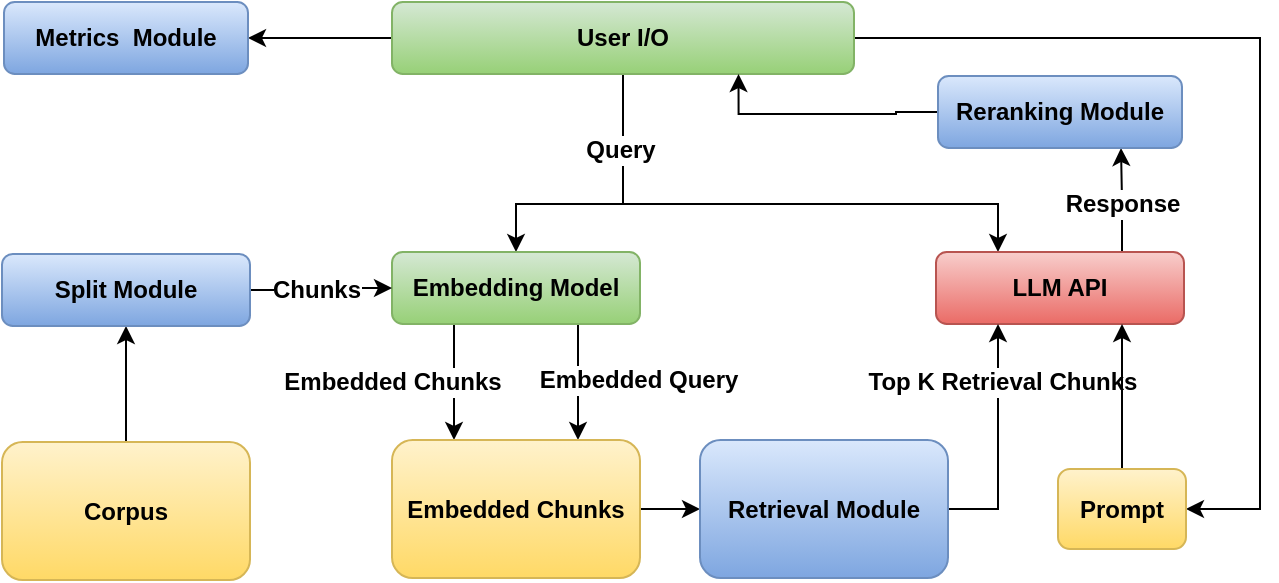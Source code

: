 <mxfile version="24.4.4" type="device">
  <diagram name="第 1 页" id="BNldyUnGC12jvFM0-iri">
    <mxGraphModel dx="875" dy="435" grid="0" gridSize="10" guides="1" tooltips="1" connect="1" arrows="1" fold="1" page="1" pageScale="1" pageWidth="690" pageHeight="980" math="0" shadow="0">
      <root>
        <mxCell id="0" />
        <mxCell id="1" parent="0" />
        <mxCell id="2wunycJChQpX_ikGd7AS-11" style="edgeStyle=orthogonalEdgeStyle;rounded=0;orthogonalLoop=1;jettySize=auto;html=1;exitX=0.5;exitY=1;exitDx=0;exitDy=0;entryX=0.5;entryY=0;entryDx=0;entryDy=0;fontStyle=1;fontSize=12;" edge="1" parent="1" source="5VhZnxqYtKlxFA7hN-A0-1" target="5VhZnxqYtKlxFA7hN-A0-6">
          <mxGeometry relative="1" as="geometry">
            <Array as="points">
              <mxPoint x="338" y="169" />
              <mxPoint x="284" y="169" />
            </Array>
          </mxGeometry>
        </mxCell>
        <mxCell id="2wunycJChQpX_ikGd7AS-12" style="edgeStyle=orthogonalEdgeStyle;rounded=0;orthogonalLoop=1;jettySize=auto;html=1;exitX=0.5;exitY=1;exitDx=0;exitDy=0;entryX=0.25;entryY=0;entryDx=0;entryDy=0;fontStyle=1;fontSize=12;" edge="1" parent="1" source="5VhZnxqYtKlxFA7hN-A0-1" target="2wunycJChQpX_ikGd7AS-4">
          <mxGeometry relative="1" as="geometry">
            <Array as="points">
              <mxPoint x="338" y="169" />
              <mxPoint x="525" y="169" />
            </Array>
          </mxGeometry>
        </mxCell>
        <mxCell id="2wunycJChQpX_ikGd7AS-13" value="Query" style="edgeLabel;html=1;align=center;verticalAlign=middle;resizable=0;points=[];fontStyle=1;fontSize=12;" vertex="1" connectable="0" parent="2wunycJChQpX_ikGd7AS-12">
          <mxGeometry x="-0.872" y="1" relative="1" as="geometry">
            <mxPoint x="-3" y="20" as="offset" />
          </mxGeometry>
        </mxCell>
        <mxCell id="2wunycJChQpX_ikGd7AS-37" style="edgeStyle=orthogonalEdgeStyle;rounded=0;orthogonalLoop=1;jettySize=auto;html=1;exitX=1;exitY=0.5;exitDx=0;exitDy=0;entryX=1;entryY=0.5;entryDx=0;entryDy=0;fontStyle=1;fontSize=12;" edge="1" parent="1" source="5VhZnxqYtKlxFA7hN-A0-1" target="2wunycJChQpX_ikGd7AS-35">
          <mxGeometry relative="1" as="geometry">
            <Array as="points">
              <mxPoint x="656" y="86" />
              <mxPoint x="656" y="322" />
            </Array>
          </mxGeometry>
        </mxCell>
        <mxCell id="2wunycJChQpX_ikGd7AS-39" style="edgeStyle=orthogonalEdgeStyle;rounded=0;orthogonalLoop=1;jettySize=auto;html=1;exitX=0;exitY=0.5;exitDx=0;exitDy=0;entryX=1;entryY=0.5;entryDx=0;entryDy=0;" edge="1" parent="1" source="5VhZnxqYtKlxFA7hN-A0-1" target="2wunycJChQpX_ikGd7AS-38">
          <mxGeometry relative="1" as="geometry" />
        </mxCell>
        <mxCell id="5VhZnxqYtKlxFA7hN-A0-1" value="User I/O" style="rounded=1;whiteSpace=wrap;html=1;fillColor=#d5e8d4;strokeColor=#82b366;fontStyle=1;fontSize=12;gradientColor=#97d077;" parent="1" vertex="1">
          <mxGeometry x="222" y="68" width="231" height="36" as="geometry" />
        </mxCell>
        <mxCell id="2wunycJChQpX_ikGd7AS-23" style="edgeStyle=orthogonalEdgeStyle;rounded=0;orthogonalLoop=1;jettySize=auto;html=1;exitX=0.25;exitY=1;exitDx=0;exitDy=0;entryX=0.25;entryY=0;entryDx=0;entryDy=0;fontStyle=1;fontSize=12;" edge="1" parent="1" source="5VhZnxqYtKlxFA7hN-A0-6" target="2wunycJChQpX_ikGd7AS-19">
          <mxGeometry relative="1" as="geometry" />
        </mxCell>
        <mxCell id="2wunycJChQpX_ikGd7AS-29" value="Embedded Chunks" style="edgeLabel;html=1;align=center;verticalAlign=middle;resizable=0;points=[];fontStyle=1;fontSize=12;" vertex="1" connectable="0" parent="2wunycJChQpX_ikGd7AS-23">
          <mxGeometry x="-0.121" y="-1" relative="1" as="geometry">
            <mxPoint x="-30" y="3" as="offset" />
          </mxGeometry>
        </mxCell>
        <mxCell id="2wunycJChQpX_ikGd7AS-24" style="edgeStyle=orthogonalEdgeStyle;rounded=0;orthogonalLoop=1;jettySize=auto;html=1;exitX=0.75;exitY=1;exitDx=0;exitDy=0;entryX=0.75;entryY=0;entryDx=0;entryDy=0;fontStyle=1;fontSize=12;" edge="1" parent="1" source="5VhZnxqYtKlxFA7hN-A0-6" target="2wunycJChQpX_ikGd7AS-19">
          <mxGeometry relative="1" as="geometry" />
        </mxCell>
        <mxCell id="2wunycJChQpX_ikGd7AS-30" value="Embedded Query" style="edgeLabel;html=1;align=center;verticalAlign=middle;resizable=0;points=[];fontStyle=1;fontSize=12;" vertex="1" connectable="0" parent="2wunycJChQpX_ikGd7AS-24">
          <mxGeometry x="-0.035" y="-1" relative="1" as="geometry">
            <mxPoint x="31" as="offset" />
          </mxGeometry>
        </mxCell>
        <mxCell id="5VhZnxqYtKlxFA7hN-A0-6" value="Embedding Model" style="rounded=1;whiteSpace=wrap;html=1;fillColor=#d5e8d4;strokeColor=#82b366;fontStyle=1;fontSize=12;gradientColor=#97d077;" parent="1" vertex="1">
          <mxGeometry x="222" y="193" width="124" height="36" as="geometry" />
        </mxCell>
        <mxCell id="2wunycJChQpX_ikGd7AS-33" style="edgeStyle=orthogonalEdgeStyle;rounded=0;orthogonalLoop=1;jettySize=auto;html=1;exitX=0.75;exitY=0;exitDx=0;exitDy=0;fontStyle=1;fontSize=12;entryX=0.75;entryY=1;entryDx=0;entryDy=0;" edge="1" parent="1" source="2wunycJChQpX_ikGd7AS-4" target="2wunycJChQpX_ikGd7AS-41">
          <mxGeometry relative="1" as="geometry">
            <mxPoint x="587" y="149" as="targetPoint" />
          </mxGeometry>
        </mxCell>
        <mxCell id="2wunycJChQpX_ikGd7AS-34" value="Response" style="edgeLabel;html=1;align=center;verticalAlign=middle;resizable=0;points=[];fontStyle=1;fontSize=12;" vertex="1" connectable="0" parent="2wunycJChQpX_ikGd7AS-33">
          <mxGeometry x="-0.074" relative="1" as="geometry">
            <mxPoint as="offset" />
          </mxGeometry>
        </mxCell>
        <mxCell id="2wunycJChQpX_ikGd7AS-4" value="LLM API" style="rounded=1;whiteSpace=wrap;html=1;fillColor=#f8cecc;strokeColor=#b85450;fontStyle=1;fontSize=12;gradientColor=#ea6b66;" vertex="1" parent="1">
          <mxGeometry x="494" y="193" width="124" height="36" as="geometry" />
        </mxCell>
        <mxCell id="2wunycJChQpX_ikGd7AS-31" style="edgeStyle=orthogonalEdgeStyle;rounded=0;orthogonalLoop=1;jettySize=auto;html=1;entryX=0.25;entryY=1;entryDx=0;entryDy=0;fontStyle=1;fontSize=12;exitX=1;exitY=0.5;exitDx=0;exitDy=0;" edge="1" parent="1" source="2wunycJChQpX_ikGd7AS-44" target="2wunycJChQpX_ikGd7AS-4">
          <mxGeometry relative="1" as="geometry">
            <mxPoint x="474" y="335" as="sourcePoint" />
          </mxGeometry>
        </mxCell>
        <mxCell id="2wunycJChQpX_ikGd7AS-32" value="Top K Retrieval Chunks" style="edgeLabel;html=1;align=center;verticalAlign=middle;resizable=0;points=[];fontStyle=1;fontSize=12;" vertex="1" connectable="0" parent="2wunycJChQpX_ikGd7AS-31">
          <mxGeometry x="-0.329" y="-2" relative="1" as="geometry">
            <mxPoint y="-49" as="offset" />
          </mxGeometry>
        </mxCell>
        <mxCell id="2wunycJChQpX_ikGd7AS-45" style="edgeStyle=orthogonalEdgeStyle;rounded=0;orthogonalLoop=1;jettySize=auto;html=1;exitX=1;exitY=0.5;exitDx=0;exitDy=0;" edge="1" parent="1" source="2wunycJChQpX_ikGd7AS-19" target="2wunycJChQpX_ikGd7AS-44">
          <mxGeometry relative="1" as="geometry" />
        </mxCell>
        <mxCell id="2wunycJChQpX_ikGd7AS-19" value="Embedded Chunks" style="rounded=1;whiteSpace=wrap;html=1;fillColor=#fff2cc;strokeColor=#d6b656;fontStyle=1;fontSize=12;gradientColor=#ffd966;" vertex="1" parent="1">
          <mxGeometry x="222" y="287" width="124" height="69" as="geometry" />
        </mxCell>
        <mxCell id="2wunycJChQpX_ikGd7AS-26" style="edgeStyle=orthogonalEdgeStyle;rounded=0;orthogonalLoop=1;jettySize=auto;html=1;exitX=0.5;exitY=0;exitDx=0;exitDy=0;entryX=0.5;entryY=1;entryDx=0;entryDy=0;fontStyle=1;fontSize=12;" edge="1" parent="1" source="2wunycJChQpX_ikGd7AS-20" target="2wunycJChQpX_ikGd7AS-25">
          <mxGeometry relative="1" as="geometry" />
        </mxCell>
        <mxCell id="2wunycJChQpX_ikGd7AS-20" value="Corpus" style="rounded=1;whiteSpace=wrap;html=1;fillColor=#fff2cc;strokeColor=#d6b656;fontStyle=1;fontSize=12;gradientColor=#ffd966;" vertex="1" parent="1">
          <mxGeometry x="27" y="288" width="124" height="69" as="geometry" />
        </mxCell>
        <mxCell id="2wunycJChQpX_ikGd7AS-27" style="edgeStyle=orthogonalEdgeStyle;rounded=0;orthogonalLoop=1;jettySize=auto;html=1;exitX=1;exitY=0.5;exitDx=0;exitDy=0;entryX=0;entryY=0.5;entryDx=0;entryDy=0;fontStyle=1;fontSize=12;" edge="1" parent="1" source="2wunycJChQpX_ikGd7AS-25" target="5VhZnxqYtKlxFA7hN-A0-6">
          <mxGeometry relative="1" as="geometry" />
        </mxCell>
        <mxCell id="2wunycJChQpX_ikGd7AS-28" value="Chunks" style="edgeLabel;html=1;align=center;verticalAlign=middle;resizable=0;points=[];fontStyle=1;fontSize=12;" vertex="1" connectable="0" parent="2wunycJChQpX_ikGd7AS-27">
          <mxGeometry x="-0.207" y="1" relative="1" as="geometry">
            <mxPoint x="4" y="1" as="offset" />
          </mxGeometry>
        </mxCell>
        <mxCell id="2wunycJChQpX_ikGd7AS-25" value="Split Module" style="rounded=1;whiteSpace=wrap;html=1;fillColor=#dae8fc;strokeColor=#6c8ebf;fontStyle=1;fontSize=12;gradientColor=#7ea6e0;" vertex="1" parent="1">
          <mxGeometry x="27" y="194" width="124" height="36" as="geometry" />
        </mxCell>
        <mxCell id="2wunycJChQpX_ikGd7AS-36" style="edgeStyle=orthogonalEdgeStyle;rounded=0;orthogonalLoop=1;jettySize=auto;html=1;exitX=0.5;exitY=0;exitDx=0;exitDy=0;entryX=0.75;entryY=1;entryDx=0;entryDy=0;fontStyle=1;fontSize=12;" edge="1" parent="1" source="2wunycJChQpX_ikGd7AS-35" target="2wunycJChQpX_ikGd7AS-4">
          <mxGeometry relative="1" as="geometry" />
        </mxCell>
        <mxCell id="2wunycJChQpX_ikGd7AS-35" value="Prompt" style="rounded=1;whiteSpace=wrap;html=1;fillColor=#fff2cc;strokeColor=#d6b656;fontStyle=1;fontSize=12;gradientColor=#ffd966;" vertex="1" parent="1">
          <mxGeometry x="555" y="301.5" width="64" height="40" as="geometry" />
        </mxCell>
        <mxCell id="2wunycJChQpX_ikGd7AS-38" value="Metrics&amp;nbsp; Module" style="rounded=1;whiteSpace=wrap;html=1;fillColor=#dae8fc;strokeColor=#6c8ebf;fontStyle=1;fontSize=12;gradientColor=#7ea6e0;" vertex="1" parent="1">
          <mxGeometry x="28" y="68" width="122" height="36" as="geometry" />
        </mxCell>
        <mxCell id="2wunycJChQpX_ikGd7AS-42" style="edgeStyle=orthogonalEdgeStyle;rounded=0;orthogonalLoop=1;jettySize=auto;html=1;exitX=0;exitY=0.5;exitDx=0;exitDy=0;entryX=0.75;entryY=1;entryDx=0;entryDy=0;" edge="1" parent="1" source="2wunycJChQpX_ikGd7AS-41" target="5VhZnxqYtKlxFA7hN-A0-1">
          <mxGeometry relative="1" as="geometry" />
        </mxCell>
        <mxCell id="2wunycJChQpX_ikGd7AS-41" value="Reranking Module" style="rounded=1;whiteSpace=wrap;html=1;fillColor=#dae8fc;strokeColor=#6c8ebf;fontStyle=1;fontSize=12;gradientColor=#7ea6e0;" vertex="1" parent="1">
          <mxGeometry x="495" y="105" width="122" height="36" as="geometry" />
        </mxCell>
        <mxCell id="2wunycJChQpX_ikGd7AS-44" value="Retrieval Module" style="rounded=1;whiteSpace=wrap;html=1;fillColor=#dae8fc;strokeColor=#6c8ebf;fontStyle=1;fontSize=12;gradientColor=#7ea6e0;" vertex="1" parent="1">
          <mxGeometry x="376" y="287" width="124" height="69" as="geometry" />
        </mxCell>
      </root>
    </mxGraphModel>
  </diagram>
</mxfile>
